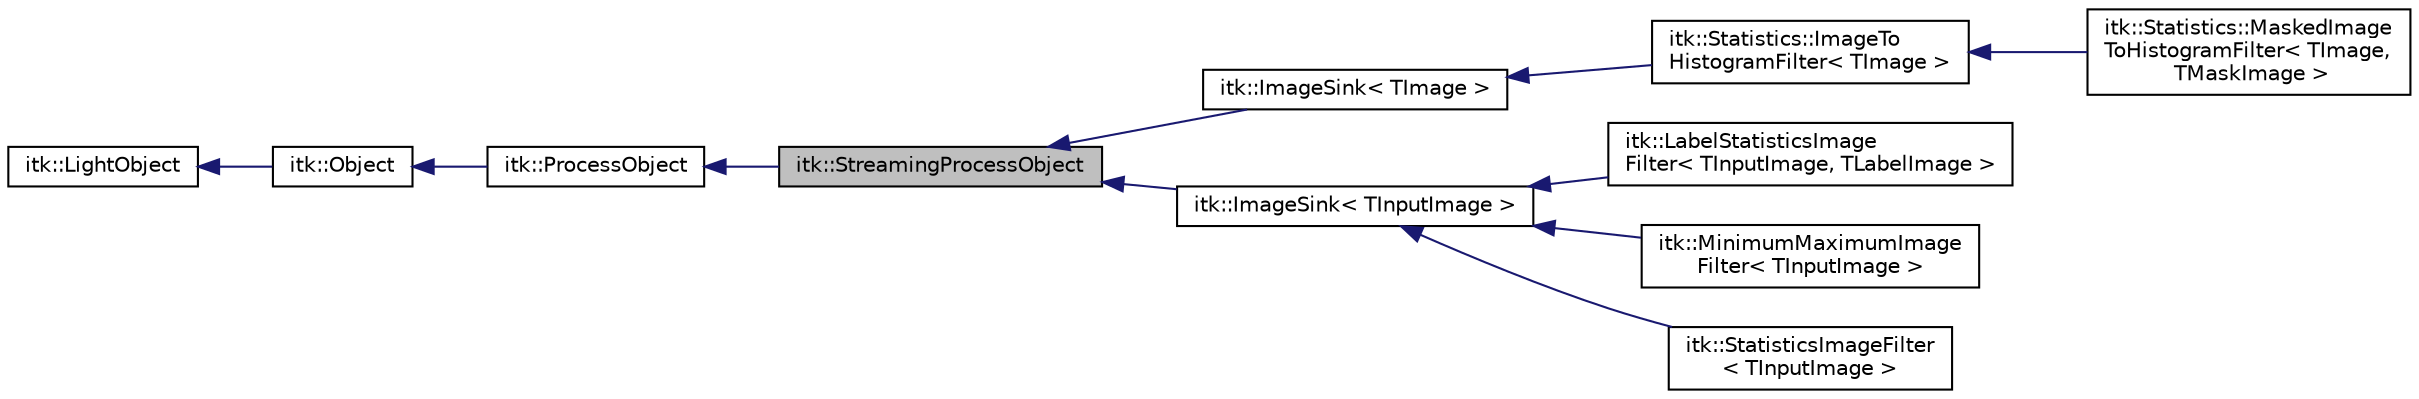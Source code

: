 digraph "itk::StreamingProcessObject"
{
 // LATEX_PDF_SIZE
  edge [fontname="Helvetica",fontsize="10",labelfontname="Helvetica",labelfontsize="10"];
  node [fontname="Helvetica",fontsize="10",shape=record];
  rankdir="LR";
  Node1 [label="itk::StreamingProcessObject",height=0.2,width=0.4,color="black", fillcolor="grey75", style="filled", fontcolor="black",tooltip="Base class interface to process data on multiple requested input chunks."];
  Node2 -> Node1 [dir="back",color="midnightblue",fontsize="10",style="solid",fontname="Helvetica"];
  Node2 [label="itk::ProcessObject",height=0.2,width=0.4,color="black", fillcolor="white", style="filled",URL="$classitk_1_1ProcessObject.html",tooltip="The base class for all process objects (source, filters, mappers) in the Insight data processing pipe..."];
  Node3 -> Node2 [dir="back",color="midnightblue",fontsize="10",style="solid",fontname="Helvetica"];
  Node3 [label="itk::Object",height=0.2,width=0.4,color="black", fillcolor="white", style="filled",URL="$classitk_1_1Object.html",tooltip="Base class for most ITK classes."];
  Node4 -> Node3 [dir="back",color="midnightblue",fontsize="10",style="solid",fontname="Helvetica"];
  Node4 [label="itk::LightObject",height=0.2,width=0.4,color="black", fillcolor="white", style="filled",URL="$classitk_1_1LightObject.html",tooltip="Light weight base class for most itk classes."];
  Node1 -> Node5 [dir="back",color="midnightblue",fontsize="10",style="solid",fontname="Helvetica"];
  Node5 [label="itk::ImageSink\< TImage \>",height=0.2,width=0.4,color="black", fillcolor="white", style="filled",URL="$classitk_1_1ImageSink.html",tooltip=" "];
  Node5 -> Node6 [dir="back",color="midnightblue",fontsize="10",style="solid",fontname="Helvetica"];
  Node6 [label="itk::Statistics::ImageTo\lHistogramFilter\< TImage \>",height=0.2,width=0.4,color="black", fillcolor="white", style="filled",URL="$classitk_1_1Statistics_1_1ImageToHistogramFilter.html",tooltip="This class generates a histogram from an image."];
  Node6 -> Node7 [dir="back",color="midnightblue",fontsize="10",style="solid",fontname="Helvetica"];
  Node7 [label="itk::Statistics::MaskedImage\lToHistogramFilter\< TImage,\l TMaskImage \>",height=0.2,width=0.4,color="black", fillcolor="white", style="filled",URL="$classitk_1_1Statistics_1_1MaskedImageToHistogramFilter.html",tooltip="Generate a histogram from the masked pixels of an image."];
  Node1 -> Node8 [dir="back",color="midnightblue",fontsize="10",style="solid",fontname="Helvetica"];
  Node8 [label="itk::ImageSink\< TInputImage \>",height=0.2,width=0.4,color="black", fillcolor="white", style="filled",URL="$classitk_1_1ImageSink.html",tooltip=" "];
  Node8 -> Node9 [dir="back",color="midnightblue",fontsize="10",style="solid",fontname="Helvetica"];
  Node9 [label="itk::LabelStatisticsImage\lFilter\< TInputImage, TLabelImage \>",height=0.2,width=0.4,color="black", fillcolor="white", style="filled",URL="$classitk_1_1LabelStatisticsImageFilter.html",tooltip="Given an intensity image and a label map, compute min, max, variance and mean of the pixels associate..."];
  Node8 -> Node10 [dir="back",color="midnightblue",fontsize="10",style="solid",fontname="Helvetica"];
  Node10 [label="itk::MinimumMaximumImage\lFilter\< TInputImage \>",height=0.2,width=0.4,color="black", fillcolor="white", style="filled",URL="$classitk_1_1MinimumMaximumImageFilter.html",tooltip="Computes the minimum and the maximum intensity values of an image."];
  Node8 -> Node11 [dir="back",color="midnightblue",fontsize="10",style="solid",fontname="Helvetica"];
  Node11 [label="itk::StatisticsImageFilter\l\< TInputImage \>",height=0.2,width=0.4,color="black", fillcolor="white", style="filled",URL="$classitk_1_1StatisticsImageFilter.html",tooltip="Compute min, max, variance and mean of an Image."];
}
